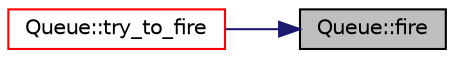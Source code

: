 digraph "Queue::fire"
{
 // LATEX_PDF_SIZE
  edge [fontname="Helvetica",fontsize="10",labelfontname="Helvetica",labelfontsize="10"];
  node [fontname="Helvetica",fontsize="10",shape=record];
  rankdir="RL";
  Node1 [label="Queue::fire",height=0.2,width=0.4,color="black", fillcolor="grey75", style="filled", fontcolor="black",tooltip=" "];
  Node1 -> Node2 [dir="back",color="midnightblue",fontsize="10",style="solid",fontname="Helvetica"];
  Node2 [label="Queue::try_to_fire",height=0.2,width=0.4,color="red", fillcolor="white", style="filled",URL="$class_queue.html#a585fcaa898bbc29795afcfdc1fa3f4e8",tooltip=" "];
}
